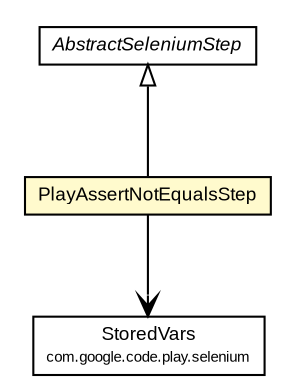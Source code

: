 #!/usr/local/bin/dot
#
# Class diagram 
# Generated by UMLGraph version R5_6-24-gf6e263 (http://www.umlgraph.org/)
#

digraph G {
	edge [fontname="arial",fontsize=10,labelfontname="arial",labelfontsize=10];
	node [fontname="arial",fontsize=10,shape=plaintext];
	nodesep=0.25;
	ranksep=0.5;
	// com.google.code.play.selenium.StoredVars
	c968 [label=<<table title="com.google.code.play.selenium.StoredVars" border="0" cellborder="1" cellspacing="0" cellpadding="2" port="p" href="../StoredVars.html">
		<tr><td><table border="0" cellspacing="0" cellpadding="1">
<tr><td align="center" balign="center"> StoredVars </td></tr>
<tr><td align="center" balign="center"><font point-size="7.0"> com.google.code.play.selenium </font></td></tr>
		</table></td></tr>
		</table>>, URL="../StoredVars.html", fontname="arial", fontcolor="black", fontsize=9.0];
	// com.google.code.play.selenium.step.PlayAssertNotEqualsStep
	c992 [label=<<table title="com.google.code.play.selenium.step.PlayAssertNotEqualsStep" border="0" cellborder="1" cellspacing="0" cellpadding="2" port="p" bgcolor="lemonChiffon" href="./PlayAssertNotEqualsStep.html">
		<tr><td><table border="0" cellspacing="0" cellpadding="1">
<tr><td align="center" balign="center"> PlayAssertNotEqualsStep </td></tr>
		</table></td></tr>
		</table>>, URL="./PlayAssertNotEqualsStep.html", fontname="arial", fontcolor="black", fontsize=9.0];
	// com.google.code.play.selenium.step.AbstractSeleniumStep
	c1007 [label=<<table title="com.google.code.play.selenium.step.AbstractSeleniumStep" border="0" cellborder="1" cellspacing="0" cellpadding="2" port="p" href="./AbstractSeleniumStep.html">
		<tr><td><table border="0" cellspacing="0" cellpadding="1">
<tr><td align="center" balign="center"><font face="arial italic"> AbstractSeleniumStep </font></td></tr>
		</table></td></tr>
		</table>>, URL="./AbstractSeleniumStep.html", fontname="arial", fontcolor="black", fontsize=9.0];
	//com.google.code.play.selenium.step.PlayAssertNotEqualsStep extends com.google.code.play.selenium.step.AbstractSeleniumStep
	c1007:p -> c992:p [dir=back,arrowtail=empty];
	// com.google.code.play.selenium.step.PlayAssertNotEqualsStep NAVASSOC com.google.code.play.selenium.StoredVars
	c992:p -> c968:p [taillabel="", label="", headlabel="", fontname="arial", fontcolor="black", fontsize=10.0, color="black", arrowhead=open];
}

